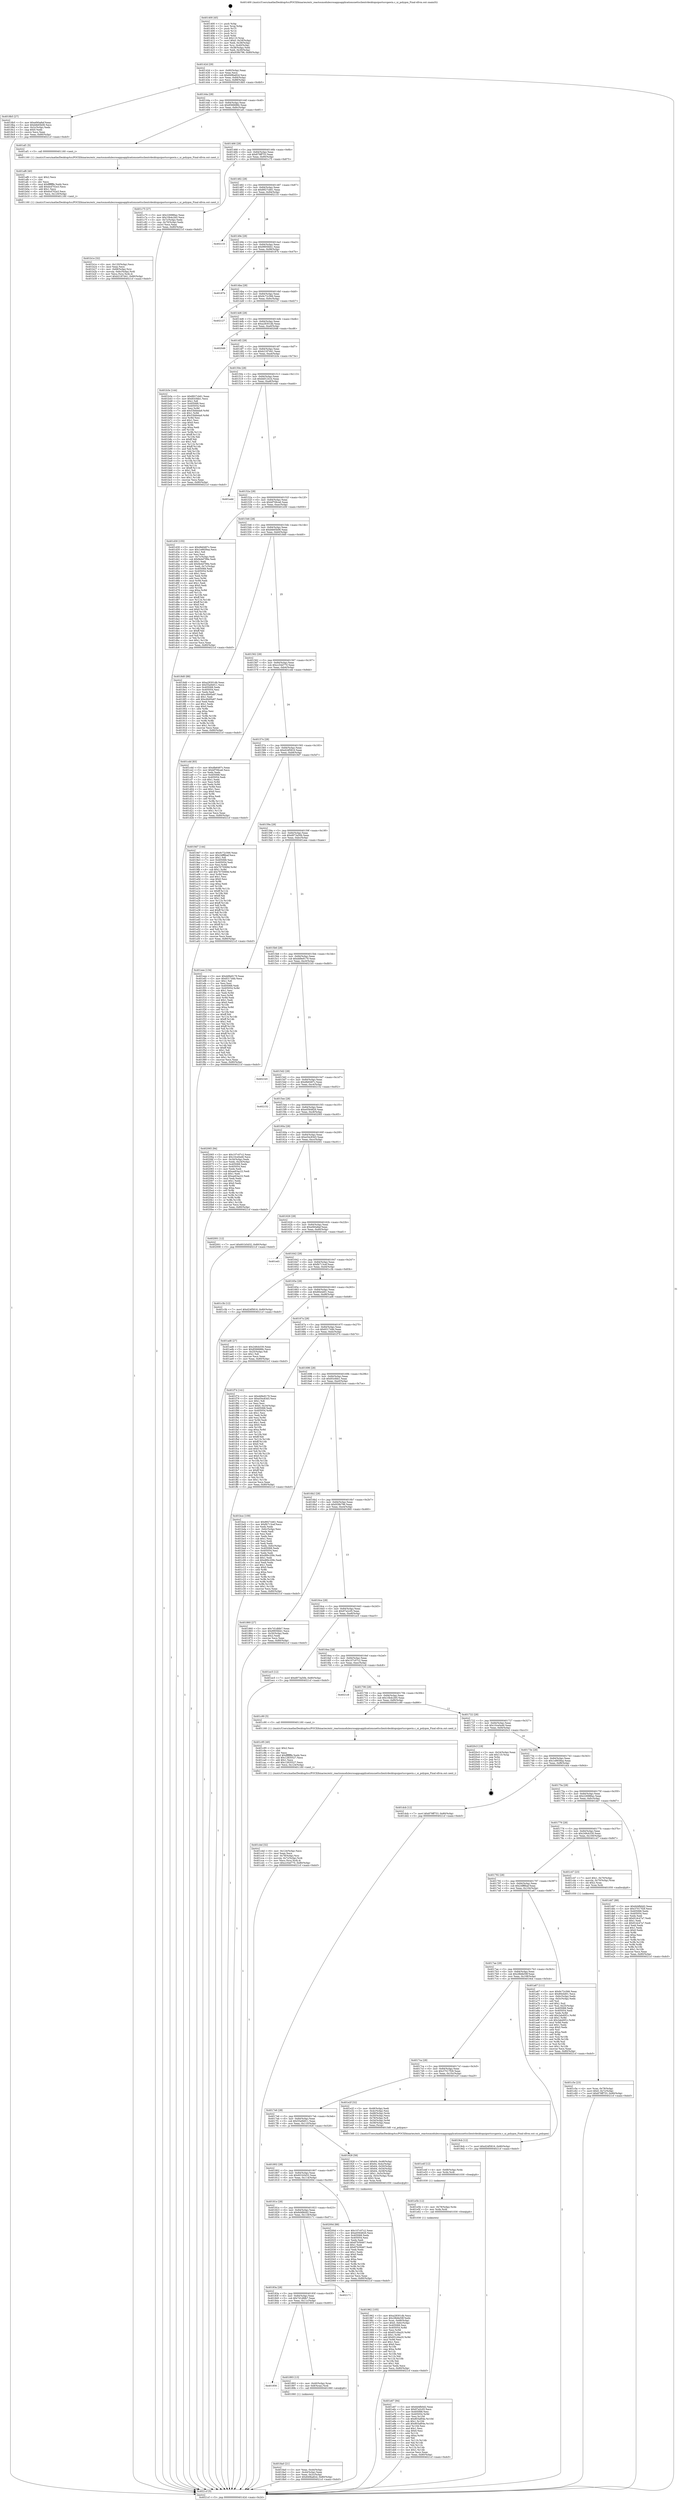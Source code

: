 digraph "0x401400" {
  label = "0x401400 (/mnt/c/Users/mathe/Desktop/tcc/POCII/binaries/extr_reactosmodulesrosappsapplicationsnettsclientrdesktopuiportssvgawin.c_ui_polygon_Final-ollvm.out::main(0))"
  labelloc = "t"
  node[shape=record]

  Entry [label="",width=0.3,height=0.3,shape=circle,fillcolor=black,style=filled]
  "0x40142d" [label="{
     0x40142d [29]\l
     | [instrs]\l
     &nbsp;&nbsp;0x40142d \<+3\>: mov -0x80(%rbp),%eax\l
     &nbsp;&nbsp;0x401430 \<+2\>: mov %eax,%ecx\l
     &nbsp;&nbsp;0x401432 \<+6\>: sub $0x849ba82d,%ecx\l
     &nbsp;&nbsp;0x401438 \<+6\>: mov %eax,-0x84(%rbp)\l
     &nbsp;&nbsp;0x40143e \<+6\>: mov %ecx,-0x88(%rbp)\l
     &nbsp;&nbsp;0x401444 \<+6\>: je 00000000004018b5 \<main+0x4b5\>\l
  }"]
  "0x4018b5" [label="{
     0x4018b5 [27]\l
     | [instrs]\l
     &nbsp;&nbsp;0x4018b5 \<+5\>: mov $0xef40a8af,%eax\l
     &nbsp;&nbsp;0x4018ba \<+5\>: mov $0xbfe65b06,%ecx\l
     &nbsp;&nbsp;0x4018bf \<+3\>: mov -0x2c(%rbp),%edx\l
     &nbsp;&nbsp;0x4018c2 \<+3\>: cmp $0x0,%edx\l
     &nbsp;&nbsp;0x4018c5 \<+3\>: cmove %ecx,%eax\l
     &nbsp;&nbsp;0x4018c8 \<+3\>: mov %eax,-0x80(%rbp)\l
     &nbsp;&nbsp;0x4018cb \<+5\>: jmp 00000000004021cf \<main+0xdcf\>\l
  }"]
  "0x40144a" [label="{
     0x40144a [28]\l
     | [instrs]\l
     &nbsp;&nbsp;0x40144a \<+5\>: jmp 000000000040144f \<main+0x4f\>\l
     &nbsp;&nbsp;0x40144f \<+6\>: mov -0x84(%rbp),%eax\l
     &nbsp;&nbsp;0x401455 \<+5\>: sub $0x8566688c,%eax\l
     &nbsp;&nbsp;0x40145a \<+6\>: mov %eax,-0x8c(%rbp)\l
     &nbsp;&nbsp;0x401460 \<+6\>: je 0000000000401af1 \<main+0x6f1\>\l
  }"]
  Exit [label="",width=0.3,height=0.3,shape=circle,fillcolor=black,style=filled,peripheries=2]
  "0x401af1" [label="{
     0x401af1 [5]\l
     | [instrs]\l
     &nbsp;&nbsp;0x401af1 \<+5\>: call 0000000000401160 \<next_i\>\l
     | [calls]\l
     &nbsp;&nbsp;0x401160 \{1\} (/mnt/c/Users/mathe/Desktop/tcc/POCII/binaries/extr_reactosmodulesrosappsapplicationsnettsclientrdesktopuiportssvgawin.c_ui_polygon_Final-ollvm.out::next_i)\l
  }"]
  "0x401466" [label="{
     0x401466 [28]\l
     | [instrs]\l
     &nbsp;&nbsp;0x401466 \<+5\>: jmp 000000000040146b \<main+0x6b\>\l
     &nbsp;&nbsp;0x40146b \<+6\>: mov -0x84(%rbp),%eax\l
     &nbsp;&nbsp;0x401471 \<+5\>: sub $0x879ff753,%eax\l
     &nbsp;&nbsp;0x401476 \<+6\>: mov %eax,-0x90(%rbp)\l
     &nbsp;&nbsp;0x40147c \<+6\>: je 0000000000401c75 \<main+0x875\>\l
  }"]
  "0x401e67" [label="{
     0x401e67 [94]\l
     | [instrs]\l
     &nbsp;&nbsp;0x401e67 \<+5\>: mov $0x6d4fb0d2,%eax\l
     &nbsp;&nbsp;0x401e6c \<+5\>: mov $0x97a2c05,%ecx\l
     &nbsp;&nbsp;0x401e71 \<+7\>: mov 0x405068,%esi\l
     &nbsp;&nbsp;0x401e78 \<+8\>: mov 0x405054,%r9d\l
     &nbsp;&nbsp;0x401e80 \<+3\>: mov %esi,%r10d\l
     &nbsp;&nbsp;0x401e83 \<+7\>: sub $0x803af04e,%r10d\l
     &nbsp;&nbsp;0x401e8a \<+4\>: sub $0x1,%r10d\l
     &nbsp;&nbsp;0x401e8e \<+7\>: add $0x803af04e,%r10d\l
     &nbsp;&nbsp;0x401e95 \<+4\>: imul %r10d,%esi\l
     &nbsp;&nbsp;0x401e99 \<+3\>: and $0x1,%esi\l
     &nbsp;&nbsp;0x401e9c \<+3\>: cmp $0x0,%esi\l
     &nbsp;&nbsp;0x401e9f \<+4\>: sete %r11b\l
     &nbsp;&nbsp;0x401ea3 \<+4\>: cmp $0xa,%r9d\l
     &nbsp;&nbsp;0x401ea7 \<+3\>: setl %bl\l
     &nbsp;&nbsp;0x401eaa \<+3\>: mov %r11b,%r14b\l
     &nbsp;&nbsp;0x401ead \<+3\>: and %bl,%r14b\l
     &nbsp;&nbsp;0x401eb0 \<+3\>: xor %bl,%r11b\l
     &nbsp;&nbsp;0x401eb3 \<+3\>: or %r11b,%r14b\l
     &nbsp;&nbsp;0x401eb6 \<+4\>: test $0x1,%r14b\l
     &nbsp;&nbsp;0x401eba \<+3\>: cmovne %ecx,%eax\l
     &nbsp;&nbsp;0x401ebd \<+3\>: mov %eax,-0x80(%rbp)\l
     &nbsp;&nbsp;0x401ec0 \<+5\>: jmp 00000000004021cf \<main+0xdcf\>\l
  }"]
  "0x401c75" [label="{
     0x401c75 [27]\l
     | [instrs]\l
     &nbsp;&nbsp;0x401c75 \<+5\>: mov $0x226986ac,%eax\l
     &nbsp;&nbsp;0x401c7a \<+5\>: mov $0x10b4c265,%ecx\l
     &nbsp;&nbsp;0x401c7f \<+3\>: mov -0x7c(%rbp),%edx\l
     &nbsp;&nbsp;0x401c82 \<+3\>: cmp -0x70(%rbp),%edx\l
     &nbsp;&nbsp;0x401c85 \<+3\>: cmovl %ecx,%eax\l
     &nbsp;&nbsp;0x401c88 \<+3\>: mov %eax,-0x80(%rbp)\l
     &nbsp;&nbsp;0x401c8b \<+5\>: jmp 00000000004021cf \<main+0xdcf\>\l
  }"]
  "0x401482" [label="{
     0x401482 [28]\l
     | [instrs]\l
     &nbsp;&nbsp;0x401482 \<+5\>: jmp 0000000000401487 \<main+0x87\>\l
     &nbsp;&nbsp;0x401487 \<+6\>: mov -0x84(%rbp),%eax\l
     &nbsp;&nbsp;0x40148d \<+5\>: sub $0x8927cb61,%eax\l
     &nbsp;&nbsp;0x401492 \<+6\>: mov %eax,-0x94(%rbp)\l
     &nbsp;&nbsp;0x401498 \<+6\>: je 0000000000402133 \<main+0xd33\>\l
  }"]
  "0x401e5b" [label="{
     0x401e5b [12]\l
     | [instrs]\l
     &nbsp;&nbsp;0x401e5b \<+4\>: mov -0x78(%rbp),%rdx\l
     &nbsp;&nbsp;0x401e5f \<+3\>: mov %rdx,%rdi\l
     &nbsp;&nbsp;0x401e62 \<+5\>: call 0000000000401030 \<free@plt\>\l
     | [calls]\l
     &nbsp;&nbsp;0x401030 \{1\} (unknown)\l
  }"]
  "0x402133" [label="{
     0x402133\l
  }", style=dashed]
  "0x40149e" [label="{
     0x40149e [28]\l
     | [instrs]\l
     &nbsp;&nbsp;0x40149e \<+5\>: jmp 00000000004014a3 \<main+0xa3\>\l
     &nbsp;&nbsp;0x4014a3 \<+6\>: mov -0x84(%rbp),%eax\l
     &nbsp;&nbsp;0x4014a9 \<+5\>: sub $0x9905fd41,%eax\l
     &nbsp;&nbsp;0x4014ae \<+6\>: mov %eax,-0x98(%rbp)\l
     &nbsp;&nbsp;0x4014b4 \<+6\>: je 000000000040187b \<main+0x47b\>\l
  }"]
  "0x401e4f" [label="{
     0x401e4f [12]\l
     | [instrs]\l
     &nbsp;&nbsp;0x401e4f \<+4\>: mov -0x68(%rbp),%rdx\l
     &nbsp;&nbsp;0x401e53 \<+3\>: mov %rdx,%rdi\l
     &nbsp;&nbsp;0x401e56 \<+5\>: call 0000000000401030 \<free@plt\>\l
     | [calls]\l
     &nbsp;&nbsp;0x401030 \{1\} (unknown)\l
  }"]
  "0x40187b" [label="{
     0x40187b\l
  }", style=dashed]
  "0x4014ba" [label="{
     0x4014ba [28]\l
     | [instrs]\l
     &nbsp;&nbsp;0x4014ba \<+5\>: jmp 00000000004014bf \<main+0xbf\>\l
     &nbsp;&nbsp;0x4014bf \<+6\>: mov -0x84(%rbp),%eax\l
     &nbsp;&nbsp;0x4014c5 \<+5\>: sub $0x9c72c566,%eax\l
     &nbsp;&nbsp;0x4014ca \<+6\>: mov %eax,-0x9c(%rbp)\l
     &nbsp;&nbsp;0x4014d0 \<+6\>: je 0000000000402127 \<main+0xd27\>\l
  }"]
  "0x401cbd" [label="{
     0x401cbd [32]\l
     | [instrs]\l
     &nbsp;&nbsp;0x401cbd \<+6\>: mov -0x124(%rbp),%ecx\l
     &nbsp;&nbsp;0x401cc3 \<+3\>: imul %eax,%ecx\l
     &nbsp;&nbsp;0x401cc6 \<+4\>: mov -0x78(%rbp),%rsi\l
     &nbsp;&nbsp;0x401cca \<+4\>: movslq -0x7c(%rbp),%rdi\l
     &nbsp;&nbsp;0x401cce \<+3\>: mov %ecx,(%rsi,%rdi,4)\l
     &nbsp;&nbsp;0x401cd1 \<+7\>: movl $0xcc54d770,-0x80(%rbp)\l
     &nbsp;&nbsp;0x401cd8 \<+5\>: jmp 00000000004021cf \<main+0xdcf\>\l
  }"]
  "0x402127" [label="{
     0x402127\l
  }", style=dashed]
  "0x4014d6" [label="{
     0x4014d6 [28]\l
     | [instrs]\l
     &nbsp;&nbsp;0x4014d6 \<+5\>: jmp 00000000004014db \<main+0xdb\>\l
     &nbsp;&nbsp;0x4014db \<+6\>: mov -0x84(%rbp),%eax\l
     &nbsp;&nbsp;0x4014e1 \<+5\>: sub $0xa28301db,%eax\l
     &nbsp;&nbsp;0x4014e6 \<+6\>: mov %eax,-0xa0(%rbp)\l
     &nbsp;&nbsp;0x4014ec \<+6\>: je 00000000004020d6 \<main+0xcd6\>\l
  }"]
  "0x401c95" [label="{
     0x401c95 [40]\l
     | [instrs]\l
     &nbsp;&nbsp;0x401c95 \<+5\>: mov $0x2,%ecx\l
     &nbsp;&nbsp;0x401c9a \<+1\>: cltd\l
     &nbsp;&nbsp;0x401c9b \<+2\>: idiv %ecx\l
     &nbsp;&nbsp;0x401c9d \<+6\>: imul $0xfffffffe,%edx,%ecx\l
     &nbsp;&nbsp;0x401ca3 \<+6\>: sub $0x12835527,%ecx\l
     &nbsp;&nbsp;0x401ca9 \<+3\>: add $0x1,%ecx\l
     &nbsp;&nbsp;0x401cac \<+6\>: add $0x12835527,%ecx\l
     &nbsp;&nbsp;0x401cb2 \<+6\>: mov %ecx,-0x124(%rbp)\l
     &nbsp;&nbsp;0x401cb8 \<+5\>: call 0000000000401160 \<next_i\>\l
     | [calls]\l
     &nbsp;&nbsp;0x401160 \{1\} (/mnt/c/Users/mathe/Desktop/tcc/POCII/binaries/extr_reactosmodulesrosappsapplicationsnettsclientrdesktopuiportssvgawin.c_ui_polygon_Final-ollvm.out::next_i)\l
  }"]
  "0x4020d6" [label="{
     0x4020d6\l
  }", style=dashed]
  "0x4014f2" [label="{
     0x4014f2 [28]\l
     | [instrs]\l
     &nbsp;&nbsp;0x4014f2 \<+5\>: jmp 00000000004014f7 \<main+0xf7\>\l
     &nbsp;&nbsp;0x4014f7 \<+6\>: mov -0x84(%rbp),%eax\l
     &nbsp;&nbsp;0x4014fd \<+5\>: sub $0xb2187d41,%eax\l
     &nbsp;&nbsp;0x401502 \<+6\>: mov %eax,-0xa4(%rbp)\l
     &nbsp;&nbsp;0x401508 \<+6\>: je 0000000000401b3e \<main+0x73e\>\l
  }"]
  "0x401c5e" [label="{
     0x401c5e [23]\l
     | [instrs]\l
     &nbsp;&nbsp;0x401c5e \<+4\>: mov %rax,-0x78(%rbp)\l
     &nbsp;&nbsp;0x401c62 \<+7\>: movl $0x0,-0x7c(%rbp)\l
     &nbsp;&nbsp;0x401c69 \<+7\>: movl $0x879ff753,-0x80(%rbp)\l
     &nbsp;&nbsp;0x401c70 \<+5\>: jmp 00000000004021cf \<main+0xdcf\>\l
  }"]
  "0x401b3e" [label="{
     0x401b3e [144]\l
     | [instrs]\l
     &nbsp;&nbsp;0x401b3e \<+5\>: mov $0x8927cb61,%eax\l
     &nbsp;&nbsp;0x401b43 \<+5\>: mov $0x83c0bb1,%ecx\l
     &nbsp;&nbsp;0x401b48 \<+2\>: mov $0x1,%dl\l
     &nbsp;&nbsp;0x401b4a \<+7\>: mov 0x405068,%esi\l
     &nbsp;&nbsp;0x401b51 \<+7\>: mov 0x405054,%edi\l
     &nbsp;&nbsp;0x401b58 \<+3\>: mov %esi,%r8d\l
     &nbsp;&nbsp;0x401b5b \<+7\>: add $0x53bbbda9,%r8d\l
     &nbsp;&nbsp;0x401b62 \<+4\>: sub $0x1,%r8d\l
     &nbsp;&nbsp;0x401b66 \<+7\>: sub $0x53bbbda9,%r8d\l
     &nbsp;&nbsp;0x401b6d \<+4\>: imul %r8d,%esi\l
     &nbsp;&nbsp;0x401b71 \<+3\>: and $0x1,%esi\l
     &nbsp;&nbsp;0x401b74 \<+3\>: cmp $0x0,%esi\l
     &nbsp;&nbsp;0x401b77 \<+4\>: sete %r9b\l
     &nbsp;&nbsp;0x401b7b \<+3\>: cmp $0xa,%edi\l
     &nbsp;&nbsp;0x401b7e \<+4\>: setl %r10b\l
     &nbsp;&nbsp;0x401b82 \<+3\>: mov %r9b,%r11b\l
     &nbsp;&nbsp;0x401b85 \<+4\>: xor $0xff,%r11b\l
     &nbsp;&nbsp;0x401b89 \<+3\>: mov %r10b,%bl\l
     &nbsp;&nbsp;0x401b8c \<+3\>: xor $0xff,%bl\l
     &nbsp;&nbsp;0x401b8f \<+3\>: xor $0x1,%dl\l
     &nbsp;&nbsp;0x401b92 \<+3\>: mov %r11b,%r14b\l
     &nbsp;&nbsp;0x401b95 \<+4\>: and $0xff,%r14b\l
     &nbsp;&nbsp;0x401b99 \<+3\>: and %dl,%r9b\l
     &nbsp;&nbsp;0x401b9c \<+3\>: mov %bl,%r15b\l
     &nbsp;&nbsp;0x401b9f \<+4\>: and $0xff,%r15b\l
     &nbsp;&nbsp;0x401ba3 \<+3\>: and %dl,%r10b\l
     &nbsp;&nbsp;0x401ba6 \<+3\>: or %r9b,%r14b\l
     &nbsp;&nbsp;0x401ba9 \<+3\>: or %r10b,%r15b\l
     &nbsp;&nbsp;0x401bac \<+3\>: xor %r15b,%r14b\l
     &nbsp;&nbsp;0x401baf \<+3\>: or %bl,%r11b\l
     &nbsp;&nbsp;0x401bb2 \<+4\>: xor $0xff,%r11b\l
     &nbsp;&nbsp;0x401bb6 \<+3\>: or $0x1,%dl\l
     &nbsp;&nbsp;0x401bb9 \<+3\>: and %dl,%r11b\l
     &nbsp;&nbsp;0x401bbc \<+3\>: or %r11b,%r14b\l
     &nbsp;&nbsp;0x401bbf \<+4\>: test $0x1,%r14b\l
     &nbsp;&nbsp;0x401bc3 \<+3\>: cmovne %ecx,%eax\l
     &nbsp;&nbsp;0x401bc6 \<+3\>: mov %eax,-0x80(%rbp)\l
     &nbsp;&nbsp;0x401bc9 \<+5\>: jmp 00000000004021cf \<main+0xdcf\>\l
  }"]
  "0x40150e" [label="{
     0x40150e [28]\l
     | [instrs]\l
     &nbsp;&nbsp;0x40150e \<+5\>: jmp 0000000000401513 \<main+0x113\>\l
     &nbsp;&nbsp;0x401513 \<+6\>: mov -0x84(%rbp),%eax\l
     &nbsp;&nbsp;0x401519 \<+5\>: sub $0xbbf1241b,%eax\l
     &nbsp;&nbsp;0x40151e \<+6\>: mov %eax,-0xa8(%rbp)\l
     &nbsp;&nbsp;0x401524 \<+6\>: je 0000000000401edd \<main+0xadd\>\l
  }"]
  "0x401b1e" [label="{
     0x401b1e [32]\l
     | [instrs]\l
     &nbsp;&nbsp;0x401b1e \<+6\>: mov -0x120(%rbp),%ecx\l
     &nbsp;&nbsp;0x401b24 \<+3\>: imul %eax,%ecx\l
     &nbsp;&nbsp;0x401b27 \<+4\>: mov -0x68(%rbp),%rsi\l
     &nbsp;&nbsp;0x401b2b \<+4\>: movslq -0x6c(%rbp),%rdi\l
     &nbsp;&nbsp;0x401b2f \<+3\>: mov %ecx,(%rsi,%rdi,4)\l
     &nbsp;&nbsp;0x401b32 \<+7\>: movl $0xb2187d41,-0x80(%rbp)\l
     &nbsp;&nbsp;0x401b39 \<+5\>: jmp 00000000004021cf \<main+0xdcf\>\l
  }"]
  "0x401edd" [label="{
     0x401edd\l
  }", style=dashed]
  "0x40152a" [label="{
     0x40152a [28]\l
     | [instrs]\l
     &nbsp;&nbsp;0x40152a \<+5\>: jmp 000000000040152f \<main+0x12f\>\l
     &nbsp;&nbsp;0x40152f \<+6\>: mov -0x84(%rbp),%eax\l
     &nbsp;&nbsp;0x401535 \<+5\>: sub $0xbf706ca6,%eax\l
     &nbsp;&nbsp;0x40153a \<+6\>: mov %eax,-0xac(%rbp)\l
     &nbsp;&nbsp;0x401540 \<+6\>: je 0000000000401d30 \<main+0x930\>\l
  }"]
  "0x401af6" [label="{
     0x401af6 [40]\l
     | [instrs]\l
     &nbsp;&nbsp;0x401af6 \<+5\>: mov $0x2,%ecx\l
     &nbsp;&nbsp;0x401afb \<+1\>: cltd\l
     &nbsp;&nbsp;0x401afc \<+2\>: idiv %ecx\l
     &nbsp;&nbsp;0x401afe \<+6\>: imul $0xfffffffe,%edx,%ecx\l
     &nbsp;&nbsp;0x401b04 \<+6\>: add $0xdcd702e3,%ecx\l
     &nbsp;&nbsp;0x401b0a \<+3\>: add $0x1,%ecx\l
     &nbsp;&nbsp;0x401b0d \<+6\>: sub $0xdcd702e3,%ecx\l
     &nbsp;&nbsp;0x401b13 \<+6\>: mov %ecx,-0x120(%rbp)\l
     &nbsp;&nbsp;0x401b19 \<+5\>: call 0000000000401160 \<next_i\>\l
     | [calls]\l
     &nbsp;&nbsp;0x401160 \{1\} (/mnt/c/Users/mathe/Desktop/tcc/POCII/binaries/extr_reactosmodulesrosappsapplicationsnettsclientrdesktopuiportssvgawin.c_ui_polygon_Final-ollvm.out::next_i)\l
  }"]
  "0x401d30" [label="{
     0x401d30 [155]\l
     | [instrs]\l
     &nbsp;&nbsp;0x401d30 \<+5\>: mov $0xdfe6487c,%eax\l
     &nbsp;&nbsp;0x401d35 \<+5\>: mov $0x1e8939aa,%ecx\l
     &nbsp;&nbsp;0x401d3a \<+2\>: mov $0x1,%dl\l
     &nbsp;&nbsp;0x401d3c \<+2\>: xor %esi,%esi\l
     &nbsp;&nbsp;0x401d3e \<+3\>: mov -0x7c(%rbp),%edi\l
     &nbsp;&nbsp;0x401d41 \<+6\>: sub $0x9e4d799e,%edi\l
     &nbsp;&nbsp;0x401d47 \<+3\>: add $0x1,%edi\l
     &nbsp;&nbsp;0x401d4a \<+6\>: add $0x9e4d799e,%edi\l
     &nbsp;&nbsp;0x401d50 \<+3\>: mov %edi,-0x7c(%rbp)\l
     &nbsp;&nbsp;0x401d53 \<+7\>: mov 0x405068,%edi\l
     &nbsp;&nbsp;0x401d5a \<+8\>: mov 0x405054,%r8d\l
     &nbsp;&nbsp;0x401d62 \<+3\>: sub $0x1,%esi\l
     &nbsp;&nbsp;0x401d65 \<+3\>: mov %edi,%r9d\l
     &nbsp;&nbsp;0x401d68 \<+3\>: add %esi,%r9d\l
     &nbsp;&nbsp;0x401d6b \<+4\>: imul %r9d,%edi\l
     &nbsp;&nbsp;0x401d6f \<+3\>: and $0x1,%edi\l
     &nbsp;&nbsp;0x401d72 \<+3\>: cmp $0x0,%edi\l
     &nbsp;&nbsp;0x401d75 \<+4\>: sete %r10b\l
     &nbsp;&nbsp;0x401d79 \<+4\>: cmp $0xa,%r8d\l
     &nbsp;&nbsp;0x401d7d \<+4\>: setl %r11b\l
     &nbsp;&nbsp;0x401d81 \<+3\>: mov %r10b,%bl\l
     &nbsp;&nbsp;0x401d84 \<+3\>: xor $0xff,%bl\l
     &nbsp;&nbsp;0x401d87 \<+3\>: mov %r11b,%r14b\l
     &nbsp;&nbsp;0x401d8a \<+4\>: xor $0xff,%r14b\l
     &nbsp;&nbsp;0x401d8e \<+3\>: xor $0x0,%dl\l
     &nbsp;&nbsp;0x401d91 \<+3\>: mov %bl,%r15b\l
     &nbsp;&nbsp;0x401d94 \<+4\>: and $0x0,%r15b\l
     &nbsp;&nbsp;0x401d98 \<+3\>: and %dl,%r10b\l
     &nbsp;&nbsp;0x401d9b \<+3\>: mov %r14b,%r12b\l
     &nbsp;&nbsp;0x401d9e \<+4\>: and $0x0,%r12b\l
     &nbsp;&nbsp;0x401da2 \<+3\>: and %dl,%r11b\l
     &nbsp;&nbsp;0x401da5 \<+3\>: or %r10b,%r15b\l
     &nbsp;&nbsp;0x401da8 \<+3\>: or %r11b,%r12b\l
     &nbsp;&nbsp;0x401dab \<+3\>: xor %r12b,%r15b\l
     &nbsp;&nbsp;0x401dae \<+3\>: or %r14b,%bl\l
     &nbsp;&nbsp;0x401db1 \<+3\>: xor $0xff,%bl\l
     &nbsp;&nbsp;0x401db4 \<+3\>: or $0x0,%dl\l
     &nbsp;&nbsp;0x401db7 \<+2\>: and %dl,%bl\l
     &nbsp;&nbsp;0x401db9 \<+3\>: or %bl,%r15b\l
     &nbsp;&nbsp;0x401dbc \<+4\>: test $0x1,%r15b\l
     &nbsp;&nbsp;0x401dc0 \<+3\>: cmovne %ecx,%eax\l
     &nbsp;&nbsp;0x401dc3 \<+3\>: mov %eax,-0x80(%rbp)\l
     &nbsp;&nbsp;0x401dc6 \<+5\>: jmp 00000000004021cf \<main+0xdcf\>\l
  }"]
  "0x401546" [label="{
     0x401546 [28]\l
     | [instrs]\l
     &nbsp;&nbsp;0x401546 \<+5\>: jmp 000000000040154b \<main+0x14b\>\l
     &nbsp;&nbsp;0x40154b \<+6\>: mov -0x84(%rbp),%eax\l
     &nbsp;&nbsp;0x401551 \<+5\>: sub $0xbfe65b06,%eax\l
     &nbsp;&nbsp;0x401556 \<+6\>: mov %eax,-0xb0(%rbp)\l
     &nbsp;&nbsp;0x40155c \<+6\>: je 00000000004018d0 \<main+0x4d0\>\l
  }"]
  "0x401962" [label="{
     0x401962 [105]\l
     | [instrs]\l
     &nbsp;&nbsp;0x401962 \<+5\>: mov $0xa28301db,%ecx\l
     &nbsp;&nbsp;0x401967 \<+5\>: mov $0x28b8e59f,%edx\l
     &nbsp;&nbsp;0x40196c \<+4\>: mov %rax,-0x68(%rbp)\l
     &nbsp;&nbsp;0x401970 \<+7\>: movl $0x0,-0x6c(%rbp)\l
     &nbsp;&nbsp;0x401977 \<+7\>: mov 0x405068,%esi\l
     &nbsp;&nbsp;0x40197e \<+8\>: mov 0x405054,%r8d\l
     &nbsp;&nbsp;0x401986 \<+3\>: mov %esi,%r9d\l
     &nbsp;&nbsp;0x401989 \<+7\>: sub $0x651d4a20,%r9d\l
     &nbsp;&nbsp;0x401990 \<+4\>: sub $0x1,%r9d\l
     &nbsp;&nbsp;0x401994 \<+7\>: add $0x651d4a20,%r9d\l
     &nbsp;&nbsp;0x40199b \<+4\>: imul %r9d,%esi\l
     &nbsp;&nbsp;0x40199f \<+3\>: and $0x1,%esi\l
     &nbsp;&nbsp;0x4019a2 \<+3\>: cmp $0x0,%esi\l
     &nbsp;&nbsp;0x4019a5 \<+4\>: sete %r10b\l
     &nbsp;&nbsp;0x4019a9 \<+4\>: cmp $0xa,%r8d\l
     &nbsp;&nbsp;0x4019ad \<+4\>: setl %r11b\l
     &nbsp;&nbsp;0x4019b1 \<+3\>: mov %r10b,%bl\l
     &nbsp;&nbsp;0x4019b4 \<+3\>: and %r11b,%bl\l
     &nbsp;&nbsp;0x4019b7 \<+3\>: xor %r11b,%r10b\l
     &nbsp;&nbsp;0x4019ba \<+3\>: or %r10b,%bl\l
     &nbsp;&nbsp;0x4019bd \<+3\>: test $0x1,%bl\l
     &nbsp;&nbsp;0x4019c0 \<+3\>: cmovne %edx,%ecx\l
     &nbsp;&nbsp;0x4019c3 \<+3\>: mov %ecx,-0x80(%rbp)\l
     &nbsp;&nbsp;0x4019c6 \<+5\>: jmp 00000000004021cf \<main+0xdcf\>\l
  }"]
  "0x4018d0" [label="{
     0x4018d0 [88]\l
     | [instrs]\l
     &nbsp;&nbsp;0x4018d0 \<+5\>: mov $0xa28301db,%eax\l
     &nbsp;&nbsp;0x4018d5 \<+5\>: mov $0x55a0b911,%ecx\l
     &nbsp;&nbsp;0x4018da \<+7\>: mov 0x405068,%edx\l
     &nbsp;&nbsp;0x4018e1 \<+7\>: mov 0x405054,%esi\l
     &nbsp;&nbsp;0x4018e8 \<+2\>: mov %edx,%edi\l
     &nbsp;&nbsp;0x4018ea \<+6\>: sub $0xc6b95e87,%edi\l
     &nbsp;&nbsp;0x4018f0 \<+3\>: sub $0x1,%edi\l
     &nbsp;&nbsp;0x4018f3 \<+6\>: add $0xc6b95e87,%edi\l
     &nbsp;&nbsp;0x4018f9 \<+3\>: imul %edi,%edx\l
     &nbsp;&nbsp;0x4018fc \<+3\>: and $0x1,%edx\l
     &nbsp;&nbsp;0x4018ff \<+3\>: cmp $0x0,%edx\l
     &nbsp;&nbsp;0x401902 \<+4\>: sete %r8b\l
     &nbsp;&nbsp;0x401906 \<+3\>: cmp $0xa,%esi\l
     &nbsp;&nbsp;0x401909 \<+4\>: setl %r9b\l
     &nbsp;&nbsp;0x40190d \<+3\>: mov %r8b,%r10b\l
     &nbsp;&nbsp;0x401910 \<+3\>: and %r9b,%r10b\l
     &nbsp;&nbsp;0x401913 \<+3\>: xor %r9b,%r8b\l
     &nbsp;&nbsp;0x401916 \<+3\>: or %r8b,%r10b\l
     &nbsp;&nbsp;0x401919 \<+4\>: test $0x1,%r10b\l
     &nbsp;&nbsp;0x40191d \<+3\>: cmovne %ecx,%eax\l
     &nbsp;&nbsp;0x401920 \<+3\>: mov %eax,-0x80(%rbp)\l
     &nbsp;&nbsp;0x401923 \<+5\>: jmp 00000000004021cf \<main+0xdcf\>\l
  }"]
  "0x401562" [label="{
     0x401562 [28]\l
     | [instrs]\l
     &nbsp;&nbsp;0x401562 \<+5\>: jmp 0000000000401567 \<main+0x167\>\l
     &nbsp;&nbsp;0x401567 \<+6\>: mov -0x84(%rbp),%eax\l
     &nbsp;&nbsp;0x40156d \<+5\>: sub $0xcc54d770,%eax\l
     &nbsp;&nbsp;0x401572 \<+6\>: mov %eax,-0xb4(%rbp)\l
     &nbsp;&nbsp;0x401578 \<+6\>: je 0000000000401cdd \<main+0x8dd\>\l
  }"]
  "0x4018a0" [label="{
     0x4018a0 [21]\l
     | [instrs]\l
     &nbsp;&nbsp;0x4018a0 \<+3\>: mov %eax,-0x44(%rbp)\l
     &nbsp;&nbsp;0x4018a3 \<+3\>: mov -0x44(%rbp),%eax\l
     &nbsp;&nbsp;0x4018a6 \<+3\>: mov %eax,-0x2c(%rbp)\l
     &nbsp;&nbsp;0x4018a9 \<+7\>: movl $0x849ba82d,-0x80(%rbp)\l
     &nbsp;&nbsp;0x4018b0 \<+5\>: jmp 00000000004021cf \<main+0xdcf\>\l
  }"]
  "0x401cdd" [label="{
     0x401cdd [83]\l
     | [instrs]\l
     &nbsp;&nbsp;0x401cdd \<+5\>: mov $0xdfe6487c,%eax\l
     &nbsp;&nbsp;0x401ce2 \<+5\>: mov $0xbf706ca6,%ecx\l
     &nbsp;&nbsp;0x401ce7 \<+2\>: xor %edx,%edx\l
     &nbsp;&nbsp;0x401ce9 \<+7\>: mov 0x405068,%esi\l
     &nbsp;&nbsp;0x401cf0 \<+7\>: mov 0x405054,%edi\l
     &nbsp;&nbsp;0x401cf7 \<+3\>: sub $0x1,%edx\l
     &nbsp;&nbsp;0x401cfa \<+3\>: mov %esi,%r8d\l
     &nbsp;&nbsp;0x401cfd \<+3\>: add %edx,%r8d\l
     &nbsp;&nbsp;0x401d00 \<+4\>: imul %r8d,%esi\l
     &nbsp;&nbsp;0x401d04 \<+3\>: and $0x1,%esi\l
     &nbsp;&nbsp;0x401d07 \<+3\>: cmp $0x0,%esi\l
     &nbsp;&nbsp;0x401d0a \<+4\>: sete %r9b\l
     &nbsp;&nbsp;0x401d0e \<+3\>: cmp $0xa,%edi\l
     &nbsp;&nbsp;0x401d11 \<+4\>: setl %r10b\l
     &nbsp;&nbsp;0x401d15 \<+3\>: mov %r9b,%r11b\l
     &nbsp;&nbsp;0x401d18 \<+3\>: and %r10b,%r11b\l
     &nbsp;&nbsp;0x401d1b \<+3\>: xor %r10b,%r9b\l
     &nbsp;&nbsp;0x401d1e \<+3\>: or %r9b,%r11b\l
     &nbsp;&nbsp;0x401d21 \<+4\>: test $0x1,%r11b\l
     &nbsp;&nbsp;0x401d25 \<+3\>: cmovne %ecx,%eax\l
     &nbsp;&nbsp;0x401d28 \<+3\>: mov %eax,-0x80(%rbp)\l
     &nbsp;&nbsp;0x401d2b \<+5\>: jmp 00000000004021cf \<main+0xdcf\>\l
  }"]
  "0x40157e" [label="{
     0x40157e [28]\l
     | [instrs]\l
     &nbsp;&nbsp;0x40157e \<+5\>: jmp 0000000000401583 \<main+0x183\>\l
     &nbsp;&nbsp;0x401583 \<+6\>: mov -0x84(%rbp),%eax\l
     &nbsp;&nbsp;0x401589 \<+5\>: sub $0xd24f5816,%eax\l
     &nbsp;&nbsp;0x40158e \<+6\>: mov %eax,-0xb8(%rbp)\l
     &nbsp;&nbsp;0x401594 \<+6\>: je 00000000004019d7 \<main+0x5d7\>\l
  }"]
  "0x401856" [label="{
     0x401856\l
  }", style=dashed]
  "0x4019d7" [label="{
     0x4019d7 [144]\l
     | [instrs]\l
     &nbsp;&nbsp;0x4019d7 \<+5\>: mov $0x9c72c566,%eax\l
     &nbsp;&nbsp;0x4019dc \<+5\>: mov $0x24ff8baf,%ecx\l
     &nbsp;&nbsp;0x4019e1 \<+2\>: mov $0x1,%dl\l
     &nbsp;&nbsp;0x4019e3 \<+7\>: mov 0x405068,%esi\l
     &nbsp;&nbsp;0x4019ea \<+7\>: mov 0x405054,%edi\l
     &nbsp;&nbsp;0x4019f1 \<+3\>: mov %esi,%r8d\l
     &nbsp;&nbsp;0x4019f4 \<+7\>: sub $0x7675069d,%r8d\l
     &nbsp;&nbsp;0x4019fb \<+4\>: sub $0x1,%r8d\l
     &nbsp;&nbsp;0x4019ff \<+7\>: add $0x7675069d,%r8d\l
     &nbsp;&nbsp;0x401a06 \<+4\>: imul %r8d,%esi\l
     &nbsp;&nbsp;0x401a0a \<+3\>: and $0x1,%esi\l
     &nbsp;&nbsp;0x401a0d \<+3\>: cmp $0x0,%esi\l
     &nbsp;&nbsp;0x401a10 \<+4\>: sete %r9b\l
     &nbsp;&nbsp;0x401a14 \<+3\>: cmp $0xa,%edi\l
     &nbsp;&nbsp;0x401a17 \<+4\>: setl %r10b\l
     &nbsp;&nbsp;0x401a1b \<+3\>: mov %r9b,%r11b\l
     &nbsp;&nbsp;0x401a1e \<+4\>: xor $0xff,%r11b\l
     &nbsp;&nbsp;0x401a22 \<+3\>: mov %r10b,%bl\l
     &nbsp;&nbsp;0x401a25 \<+3\>: xor $0xff,%bl\l
     &nbsp;&nbsp;0x401a28 \<+3\>: xor $0x1,%dl\l
     &nbsp;&nbsp;0x401a2b \<+3\>: mov %r11b,%r14b\l
     &nbsp;&nbsp;0x401a2e \<+4\>: and $0xff,%r14b\l
     &nbsp;&nbsp;0x401a32 \<+3\>: and %dl,%r9b\l
     &nbsp;&nbsp;0x401a35 \<+3\>: mov %bl,%r15b\l
     &nbsp;&nbsp;0x401a38 \<+4\>: and $0xff,%r15b\l
     &nbsp;&nbsp;0x401a3c \<+3\>: and %dl,%r10b\l
     &nbsp;&nbsp;0x401a3f \<+3\>: or %r9b,%r14b\l
     &nbsp;&nbsp;0x401a42 \<+3\>: or %r10b,%r15b\l
     &nbsp;&nbsp;0x401a45 \<+3\>: xor %r15b,%r14b\l
     &nbsp;&nbsp;0x401a48 \<+3\>: or %bl,%r11b\l
     &nbsp;&nbsp;0x401a4b \<+4\>: xor $0xff,%r11b\l
     &nbsp;&nbsp;0x401a4f \<+3\>: or $0x1,%dl\l
     &nbsp;&nbsp;0x401a52 \<+3\>: and %dl,%r11b\l
     &nbsp;&nbsp;0x401a55 \<+3\>: or %r11b,%r14b\l
     &nbsp;&nbsp;0x401a58 \<+4\>: test $0x1,%r14b\l
     &nbsp;&nbsp;0x401a5c \<+3\>: cmovne %ecx,%eax\l
     &nbsp;&nbsp;0x401a5f \<+3\>: mov %eax,-0x80(%rbp)\l
     &nbsp;&nbsp;0x401a62 \<+5\>: jmp 00000000004021cf \<main+0xdcf\>\l
  }"]
  "0x40159a" [label="{
     0x40159a [28]\l
     | [instrs]\l
     &nbsp;&nbsp;0x40159a \<+5\>: jmp 000000000040159f \<main+0x19f\>\l
     &nbsp;&nbsp;0x40159f \<+6\>: mov -0x84(%rbp),%eax\l
     &nbsp;&nbsp;0x4015a5 \<+5\>: sub $0xd973a50b,%eax\l
     &nbsp;&nbsp;0x4015aa \<+6\>: mov %eax,-0xbc(%rbp)\l
     &nbsp;&nbsp;0x4015b0 \<+6\>: je 0000000000401eee \<main+0xaee\>\l
  }"]
  "0x401893" [label="{
     0x401893 [13]\l
     | [instrs]\l
     &nbsp;&nbsp;0x401893 \<+4\>: mov -0x40(%rbp),%rax\l
     &nbsp;&nbsp;0x401897 \<+4\>: mov 0x8(%rax),%rdi\l
     &nbsp;&nbsp;0x40189b \<+5\>: call 0000000000401060 \<atoi@plt\>\l
     | [calls]\l
     &nbsp;&nbsp;0x401060 \{1\} (unknown)\l
  }"]
  "0x401eee" [label="{
     0x401eee [134]\l
     | [instrs]\l
     &nbsp;&nbsp;0x401eee \<+5\>: mov $0xdd9e9179,%eax\l
     &nbsp;&nbsp;0x401ef3 \<+5\>: mov $0x8317d4b,%ecx\l
     &nbsp;&nbsp;0x401ef8 \<+2\>: mov $0x1,%dl\l
     &nbsp;&nbsp;0x401efa \<+2\>: xor %esi,%esi\l
     &nbsp;&nbsp;0x401efc \<+7\>: mov 0x405068,%edi\l
     &nbsp;&nbsp;0x401f03 \<+8\>: mov 0x405054,%r8d\l
     &nbsp;&nbsp;0x401f0b \<+3\>: sub $0x1,%esi\l
     &nbsp;&nbsp;0x401f0e \<+3\>: mov %edi,%r9d\l
     &nbsp;&nbsp;0x401f11 \<+3\>: add %esi,%r9d\l
     &nbsp;&nbsp;0x401f14 \<+4\>: imul %r9d,%edi\l
     &nbsp;&nbsp;0x401f18 \<+3\>: and $0x1,%edi\l
     &nbsp;&nbsp;0x401f1b \<+3\>: cmp $0x0,%edi\l
     &nbsp;&nbsp;0x401f1e \<+4\>: sete %r10b\l
     &nbsp;&nbsp;0x401f22 \<+4\>: cmp $0xa,%r8d\l
     &nbsp;&nbsp;0x401f26 \<+4\>: setl %r11b\l
     &nbsp;&nbsp;0x401f2a \<+3\>: mov %r10b,%bl\l
     &nbsp;&nbsp;0x401f2d \<+3\>: xor $0xff,%bl\l
     &nbsp;&nbsp;0x401f30 \<+3\>: mov %r11b,%r14b\l
     &nbsp;&nbsp;0x401f33 \<+4\>: xor $0xff,%r14b\l
     &nbsp;&nbsp;0x401f37 \<+3\>: xor $0x1,%dl\l
     &nbsp;&nbsp;0x401f3a \<+3\>: mov %bl,%r15b\l
     &nbsp;&nbsp;0x401f3d \<+4\>: and $0xff,%r15b\l
     &nbsp;&nbsp;0x401f41 \<+3\>: and %dl,%r10b\l
     &nbsp;&nbsp;0x401f44 \<+3\>: mov %r14b,%r12b\l
     &nbsp;&nbsp;0x401f47 \<+4\>: and $0xff,%r12b\l
     &nbsp;&nbsp;0x401f4b \<+3\>: and %dl,%r11b\l
     &nbsp;&nbsp;0x401f4e \<+3\>: or %r10b,%r15b\l
     &nbsp;&nbsp;0x401f51 \<+3\>: or %r11b,%r12b\l
     &nbsp;&nbsp;0x401f54 \<+3\>: xor %r12b,%r15b\l
     &nbsp;&nbsp;0x401f57 \<+3\>: or %r14b,%bl\l
     &nbsp;&nbsp;0x401f5a \<+3\>: xor $0xff,%bl\l
     &nbsp;&nbsp;0x401f5d \<+3\>: or $0x1,%dl\l
     &nbsp;&nbsp;0x401f60 \<+2\>: and %dl,%bl\l
     &nbsp;&nbsp;0x401f62 \<+3\>: or %bl,%r15b\l
     &nbsp;&nbsp;0x401f65 \<+4\>: test $0x1,%r15b\l
     &nbsp;&nbsp;0x401f69 \<+3\>: cmovne %ecx,%eax\l
     &nbsp;&nbsp;0x401f6c \<+3\>: mov %eax,-0x80(%rbp)\l
     &nbsp;&nbsp;0x401f6f \<+5\>: jmp 00000000004021cf \<main+0xdcf\>\l
  }"]
  "0x4015b6" [label="{
     0x4015b6 [28]\l
     | [instrs]\l
     &nbsp;&nbsp;0x4015b6 \<+5\>: jmp 00000000004015bb \<main+0x1bb\>\l
     &nbsp;&nbsp;0x4015bb \<+6\>: mov -0x84(%rbp),%eax\l
     &nbsp;&nbsp;0x4015c1 \<+5\>: sub $0xdd9e9179,%eax\l
     &nbsp;&nbsp;0x4015c6 \<+6\>: mov %eax,-0xc0(%rbp)\l
     &nbsp;&nbsp;0x4015cc \<+6\>: je 00000000004021b5 \<main+0xdb5\>\l
  }"]
  "0x40183a" [label="{
     0x40183a [28]\l
     | [instrs]\l
     &nbsp;&nbsp;0x40183a \<+5\>: jmp 000000000040183f \<main+0x43f\>\l
     &nbsp;&nbsp;0x40183f \<+6\>: mov -0x84(%rbp),%eax\l
     &nbsp;&nbsp;0x401845 \<+5\>: sub $0x7d1dfdb7,%eax\l
     &nbsp;&nbsp;0x40184a \<+6\>: mov %eax,-0x11c(%rbp)\l
     &nbsp;&nbsp;0x401850 \<+6\>: je 0000000000401893 \<main+0x493\>\l
  }"]
  "0x4021b5" [label="{
     0x4021b5\l
  }", style=dashed]
  "0x4015d2" [label="{
     0x4015d2 [28]\l
     | [instrs]\l
     &nbsp;&nbsp;0x4015d2 \<+5\>: jmp 00000000004015d7 \<main+0x1d7\>\l
     &nbsp;&nbsp;0x4015d7 \<+6\>: mov -0x84(%rbp),%eax\l
     &nbsp;&nbsp;0x4015dd \<+5\>: sub $0xdfe6487c,%eax\l
     &nbsp;&nbsp;0x4015e2 \<+6\>: mov %eax,-0xc4(%rbp)\l
     &nbsp;&nbsp;0x4015e8 \<+6\>: je 0000000000402152 \<main+0xd52\>\l
  }"]
  "0x402171" [label="{
     0x402171\l
  }", style=dashed]
  "0x402152" [label="{
     0x402152\l
  }", style=dashed]
  "0x4015ee" [label="{
     0x4015ee [28]\l
     | [instrs]\l
     &nbsp;&nbsp;0x4015ee \<+5\>: jmp 00000000004015f3 \<main+0x1f3\>\l
     &nbsp;&nbsp;0x4015f3 \<+6\>: mov -0x84(%rbp),%eax\l
     &nbsp;&nbsp;0x4015f9 \<+5\>: sub $0xe0564826,%eax\l
     &nbsp;&nbsp;0x4015fe \<+6\>: mov %eax,-0xc8(%rbp)\l
     &nbsp;&nbsp;0x401604 \<+6\>: je 0000000000402065 \<main+0xc65\>\l
  }"]
  "0x40181e" [label="{
     0x40181e [28]\l
     | [instrs]\l
     &nbsp;&nbsp;0x40181e \<+5\>: jmp 0000000000401823 \<main+0x423\>\l
     &nbsp;&nbsp;0x401823 \<+6\>: mov -0x84(%rbp),%eax\l
     &nbsp;&nbsp;0x401829 \<+5\>: sub $0x6d4fb0d2,%eax\l
     &nbsp;&nbsp;0x40182e \<+6\>: mov %eax,-0x118(%rbp)\l
     &nbsp;&nbsp;0x401834 \<+6\>: je 0000000000402171 \<main+0xd71\>\l
  }"]
  "0x402065" [label="{
     0x402065 [94]\l
     | [instrs]\l
     &nbsp;&nbsp;0x402065 \<+5\>: mov $0x107c07c2,%eax\l
     &nbsp;&nbsp;0x40206a \<+5\>: mov $0x10ce0a46,%ecx\l
     &nbsp;&nbsp;0x40206f \<+3\>: mov -0x34(%rbp),%edx\l
     &nbsp;&nbsp;0x402072 \<+3\>: mov %edx,-0x24(%rbp)\l
     &nbsp;&nbsp;0x402075 \<+7\>: mov 0x405068,%edx\l
     &nbsp;&nbsp;0x40207c \<+7\>: mov 0x405054,%esi\l
     &nbsp;&nbsp;0x402083 \<+2\>: mov %edx,%edi\l
     &nbsp;&nbsp;0x402085 \<+6\>: sub $0xae63ac22,%edi\l
     &nbsp;&nbsp;0x40208b \<+3\>: sub $0x1,%edi\l
     &nbsp;&nbsp;0x40208e \<+6\>: add $0xae63ac22,%edi\l
     &nbsp;&nbsp;0x402094 \<+3\>: imul %edi,%edx\l
     &nbsp;&nbsp;0x402097 \<+3\>: and $0x1,%edx\l
     &nbsp;&nbsp;0x40209a \<+3\>: cmp $0x0,%edx\l
     &nbsp;&nbsp;0x40209d \<+4\>: sete %r8b\l
     &nbsp;&nbsp;0x4020a1 \<+3\>: cmp $0xa,%esi\l
     &nbsp;&nbsp;0x4020a4 \<+4\>: setl %r9b\l
     &nbsp;&nbsp;0x4020a8 \<+3\>: mov %r8b,%r10b\l
     &nbsp;&nbsp;0x4020ab \<+3\>: and %r9b,%r10b\l
     &nbsp;&nbsp;0x4020ae \<+3\>: xor %r9b,%r8b\l
     &nbsp;&nbsp;0x4020b1 \<+3\>: or %r8b,%r10b\l
     &nbsp;&nbsp;0x4020b4 \<+4\>: test $0x1,%r10b\l
     &nbsp;&nbsp;0x4020b8 \<+3\>: cmovne %ecx,%eax\l
     &nbsp;&nbsp;0x4020bb \<+3\>: mov %eax,-0x80(%rbp)\l
     &nbsp;&nbsp;0x4020be \<+5\>: jmp 00000000004021cf \<main+0xdcf\>\l
  }"]
  "0x40160a" [label="{
     0x40160a [28]\l
     | [instrs]\l
     &nbsp;&nbsp;0x40160a \<+5\>: jmp 000000000040160f \<main+0x20f\>\l
     &nbsp;&nbsp;0x40160f \<+6\>: mov -0x84(%rbp),%eax\l
     &nbsp;&nbsp;0x401615 \<+5\>: sub $0xe54c83d3,%eax\l
     &nbsp;&nbsp;0x40161a \<+6\>: mov %eax,-0xcc(%rbp)\l
     &nbsp;&nbsp;0x401620 \<+6\>: je 0000000000402001 \<main+0xc01\>\l
  }"]
  "0x40200d" [label="{
     0x40200d [88]\l
     | [instrs]\l
     &nbsp;&nbsp;0x40200d \<+5\>: mov $0x107c07c2,%eax\l
     &nbsp;&nbsp;0x402012 \<+5\>: mov $0xe0564826,%ecx\l
     &nbsp;&nbsp;0x402017 \<+7\>: mov 0x405068,%edx\l
     &nbsp;&nbsp;0x40201e \<+7\>: mov 0x405054,%esi\l
     &nbsp;&nbsp;0x402025 \<+2\>: mov %edx,%edi\l
     &nbsp;&nbsp;0x402027 \<+6\>: add $0x87b59467,%edi\l
     &nbsp;&nbsp;0x40202d \<+3\>: sub $0x1,%edi\l
     &nbsp;&nbsp;0x402030 \<+6\>: sub $0x87b59467,%edi\l
     &nbsp;&nbsp;0x402036 \<+3\>: imul %edi,%edx\l
     &nbsp;&nbsp;0x402039 \<+3\>: and $0x1,%edx\l
     &nbsp;&nbsp;0x40203c \<+3\>: cmp $0x0,%edx\l
     &nbsp;&nbsp;0x40203f \<+4\>: sete %r8b\l
     &nbsp;&nbsp;0x402043 \<+3\>: cmp $0xa,%esi\l
     &nbsp;&nbsp;0x402046 \<+4\>: setl %r9b\l
     &nbsp;&nbsp;0x40204a \<+3\>: mov %r8b,%r10b\l
     &nbsp;&nbsp;0x40204d \<+3\>: and %r9b,%r10b\l
     &nbsp;&nbsp;0x402050 \<+3\>: xor %r9b,%r8b\l
     &nbsp;&nbsp;0x402053 \<+3\>: or %r8b,%r10b\l
     &nbsp;&nbsp;0x402056 \<+4\>: test $0x1,%r10b\l
     &nbsp;&nbsp;0x40205a \<+3\>: cmovne %ecx,%eax\l
     &nbsp;&nbsp;0x40205d \<+3\>: mov %eax,-0x80(%rbp)\l
     &nbsp;&nbsp;0x402060 \<+5\>: jmp 00000000004021cf \<main+0xdcf\>\l
  }"]
  "0x402001" [label="{
     0x402001 [12]\l
     | [instrs]\l
     &nbsp;&nbsp;0x402001 \<+7\>: movl $0x601b5d32,-0x80(%rbp)\l
     &nbsp;&nbsp;0x402008 \<+5\>: jmp 00000000004021cf \<main+0xdcf\>\l
  }"]
  "0x401626" [label="{
     0x401626 [28]\l
     | [instrs]\l
     &nbsp;&nbsp;0x401626 \<+5\>: jmp 000000000040162b \<main+0x22b\>\l
     &nbsp;&nbsp;0x40162b \<+6\>: mov -0x84(%rbp),%eax\l
     &nbsp;&nbsp;0x401631 \<+5\>: sub $0xef40a8af,%eax\l
     &nbsp;&nbsp;0x401636 \<+6\>: mov %eax,-0xd0(%rbp)\l
     &nbsp;&nbsp;0x40163c \<+6\>: je 0000000000401ed1 \<main+0xad1\>\l
  }"]
  "0x401802" [label="{
     0x401802 [28]\l
     | [instrs]\l
     &nbsp;&nbsp;0x401802 \<+5\>: jmp 0000000000401807 \<main+0x407\>\l
     &nbsp;&nbsp;0x401807 \<+6\>: mov -0x84(%rbp),%eax\l
     &nbsp;&nbsp;0x40180d \<+5\>: sub $0x601b5d32,%eax\l
     &nbsp;&nbsp;0x401812 \<+6\>: mov %eax,-0x114(%rbp)\l
     &nbsp;&nbsp;0x401818 \<+6\>: je 000000000040200d \<main+0xc0d\>\l
  }"]
  "0x401ed1" [label="{
     0x401ed1\l
  }", style=dashed]
  "0x401642" [label="{
     0x401642 [28]\l
     | [instrs]\l
     &nbsp;&nbsp;0x401642 \<+5\>: jmp 0000000000401647 \<main+0x247\>\l
     &nbsp;&nbsp;0x401647 \<+6\>: mov -0x84(%rbp),%eax\l
     &nbsp;&nbsp;0x40164d \<+5\>: sub $0xfb713cef,%eax\l
     &nbsp;&nbsp;0x401652 \<+6\>: mov %eax,-0xd4(%rbp)\l
     &nbsp;&nbsp;0x401658 \<+6\>: je 0000000000401c3b \<main+0x83b\>\l
  }"]
  "0x401928" [label="{
     0x401928 [58]\l
     | [instrs]\l
     &nbsp;&nbsp;0x401928 \<+7\>: movl $0x64,-0x48(%rbp)\l
     &nbsp;&nbsp;0x40192f \<+7\>: movl $0x64,-0x4c(%rbp)\l
     &nbsp;&nbsp;0x401936 \<+7\>: movl $0x64,-0x50(%rbp)\l
     &nbsp;&nbsp;0x40193d \<+7\>: movl $0x64,-0x54(%rbp)\l
     &nbsp;&nbsp;0x401944 \<+7\>: movl $0x64,-0x58(%rbp)\l
     &nbsp;&nbsp;0x40194b \<+7\>: movl $0x1,-0x5c(%rbp)\l
     &nbsp;&nbsp;0x401952 \<+4\>: movslq -0x5c(%rbp),%rax\l
     &nbsp;&nbsp;0x401956 \<+4\>: shl $0x2,%rax\l
     &nbsp;&nbsp;0x40195a \<+3\>: mov %rax,%rdi\l
     &nbsp;&nbsp;0x40195d \<+5\>: call 0000000000401050 \<malloc@plt\>\l
     | [calls]\l
     &nbsp;&nbsp;0x401050 \{1\} (unknown)\l
  }"]
  "0x401c3b" [label="{
     0x401c3b [12]\l
     | [instrs]\l
     &nbsp;&nbsp;0x401c3b \<+7\>: movl $0xd24f5816,-0x80(%rbp)\l
     &nbsp;&nbsp;0x401c42 \<+5\>: jmp 00000000004021cf \<main+0xdcf\>\l
  }"]
  "0x40165e" [label="{
     0x40165e [28]\l
     | [instrs]\l
     &nbsp;&nbsp;0x40165e \<+5\>: jmp 0000000000401663 \<main+0x263\>\l
     &nbsp;&nbsp;0x401663 \<+6\>: mov -0x84(%rbp),%eax\l
     &nbsp;&nbsp;0x401669 \<+5\>: sub $0x80e4d01,%eax\l
     &nbsp;&nbsp;0x40166e \<+6\>: mov %eax,-0xd8(%rbp)\l
     &nbsp;&nbsp;0x401674 \<+6\>: je 0000000000401ad6 \<main+0x6d6\>\l
  }"]
  "0x4017e6" [label="{
     0x4017e6 [28]\l
     | [instrs]\l
     &nbsp;&nbsp;0x4017e6 \<+5\>: jmp 00000000004017eb \<main+0x3eb\>\l
     &nbsp;&nbsp;0x4017eb \<+6\>: mov -0x84(%rbp),%eax\l
     &nbsp;&nbsp;0x4017f1 \<+5\>: sub $0x55a0b911,%eax\l
     &nbsp;&nbsp;0x4017f6 \<+6\>: mov %eax,-0x110(%rbp)\l
     &nbsp;&nbsp;0x4017fc \<+6\>: je 0000000000401928 \<main+0x528\>\l
  }"]
  "0x401ad6" [label="{
     0x401ad6 [27]\l
     | [instrs]\l
     &nbsp;&nbsp;0x401ad6 \<+5\>: mov $0x249cb330,%eax\l
     &nbsp;&nbsp;0x401adb \<+5\>: mov $0x8566688c,%ecx\l
     &nbsp;&nbsp;0x401ae0 \<+3\>: mov -0x25(%rbp),%dl\l
     &nbsp;&nbsp;0x401ae3 \<+3\>: test $0x1,%dl\l
     &nbsp;&nbsp;0x401ae6 \<+3\>: cmovne %ecx,%eax\l
     &nbsp;&nbsp;0x401ae9 \<+3\>: mov %eax,-0x80(%rbp)\l
     &nbsp;&nbsp;0x401aec \<+5\>: jmp 00000000004021cf \<main+0xdcf\>\l
  }"]
  "0x40167a" [label="{
     0x40167a [28]\l
     | [instrs]\l
     &nbsp;&nbsp;0x40167a \<+5\>: jmp 000000000040167f \<main+0x27f\>\l
     &nbsp;&nbsp;0x40167f \<+6\>: mov -0x84(%rbp),%eax\l
     &nbsp;&nbsp;0x401685 \<+5\>: sub $0x8317d4b,%eax\l
     &nbsp;&nbsp;0x40168a \<+6\>: mov %eax,-0xdc(%rbp)\l
     &nbsp;&nbsp;0x401690 \<+6\>: je 0000000000401f74 \<main+0xb74\>\l
  }"]
  "0x401e2f" [label="{
     0x401e2f [32]\l
     | [instrs]\l
     &nbsp;&nbsp;0x401e2f \<+3\>: mov -0x48(%rbp),%edi\l
     &nbsp;&nbsp;0x401e32 \<+3\>: mov -0x4c(%rbp),%esi\l
     &nbsp;&nbsp;0x401e35 \<+4\>: mov -0x68(%rbp),%rdx\l
     &nbsp;&nbsp;0x401e39 \<+3\>: mov -0x50(%rbp),%ecx\l
     &nbsp;&nbsp;0x401e3c \<+4\>: mov -0x78(%rbp),%r8\l
     &nbsp;&nbsp;0x401e40 \<+4\>: mov -0x54(%rbp),%r9d\l
     &nbsp;&nbsp;0x401e44 \<+3\>: mov -0x58(%rbp),%eax\l
     &nbsp;&nbsp;0x401e47 \<+3\>: mov %eax,(%rsp)\l
     &nbsp;&nbsp;0x401e4a \<+5\>: call 00000000004013d0 \<ui_polygon\>\l
     | [calls]\l
     &nbsp;&nbsp;0x4013d0 \{1\} (/mnt/c/Users/mathe/Desktop/tcc/POCII/binaries/extr_reactosmodulesrosappsapplicationsnettsclientrdesktopuiportssvgawin.c_ui_polygon_Final-ollvm.out::ui_polygon)\l
  }"]
  "0x401f74" [label="{
     0x401f74 [141]\l
     | [instrs]\l
     &nbsp;&nbsp;0x401f74 \<+5\>: mov $0xdd9e9179,%eax\l
     &nbsp;&nbsp;0x401f79 \<+5\>: mov $0xe54c83d3,%ecx\l
     &nbsp;&nbsp;0x401f7e \<+2\>: mov $0x1,%dl\l
     &nbsp;&nbsp;0x401f80 \<+2\>: xor %esi,%esi\l
     &nbsp;&nbsp;0x401f82 \<+7\>: movl $0x0,-0x34(%rbp)\l
     &nbsp;&nbsp;0x401f89 \<+7\>: mov 0x405068,%edi\l
     &nbsp;&nbsp;0x401f90 \<+8\>: mov 0x405054,%r8d\l
     &nbsp;&nbsp;0x401f98 \<+3\>: sub $0x1,%esi\l
     &nbsp;&nbsp;0x401f9b \<+3\>: mov %edi,%r9d\l
     &nbsp;&nbsp;0x401f9e \<+3\>: add %esi,%r9d\l
     &nbsp;&nbsp;0x401fa1 \<+4\>: imul %r9d,%edi\l
     &nbsp;&nbsp;0x401fa5 \<+3\>: and $0x1,%edi\l
     &nbsp;&nbsp;0x401fa8 \<+3\>: cmp $0x0,%edi\l
     &nbsp;&nbsp;0x401fab \<+4\>: sete %r10b\l
     &nbsp;&nbsp;0x401faf \<+4\>: cmp $0xa,%r8d\l
     &nbsp;&nbsp;0x401fb3 \<+4\>: setl %r11b\l
     &nbsp;&nbsp;0x401fb7 \<+3\>: mov %r10b,%bl\l
     &nbsp;&nbsp;0x401fba \<+3\>: xor $0xff,%bl\l
     &nbsp;&nbsp;0x401fbd \<+3\>: mov %r11b,%r14b\l
     &nbsp;&nbsp;0x401fc0 \<+4\>: xor $0xff,%r14b\l
     &nbsp;&nbsp;0x401fc4 \<+3\>: xor $0x0,%dl\l
     &nbsp;&nbsp;0x401fc7 \<+3\>: mov %bl,%r15b\l
     &nbsp;&nbsp;0x401fca \<+4\>: and $0x0,%r15b\l
     &nbsp;&nbsp;0x401fce \<+3\>: and %dl,%r10b\l
     &nbsp;&nbsp;0x401fd1 \<+3\>: mov %r14b,%r12b\l
     &nbsp;&nbsp;0x401fd4 \<+4\>: and $0x0,%r12b\l
     &nbsp;&nbsp;0x401fd8 \<+3\>: and %dl,%r11b\l
     &nbsp;&nbsp;0x401fdb \<+3\>: or %r10b,%r15b\l
     &nbsp;&nbsp;0x401fde \<+3\>: or %r11b,%r12b\l
     &nbsp;&nbsp;0x401fe1 \<+3\>: xor %r12b,%r15b\l
     &nbsp;&nbsp;0x401fe4 \<+3\>: or %r14b,%bl\l
     &nbsp;&nbsp;0x401fe7 \<+3\>: xor $0xff,%bl\l
     &nbsp;&nbsp;0x401fea \<+3\>: or $0x0,%dl\l
     &nbsp;&nbsp;0x401fed \<+2\>: and %dl,%bl\l
     &nbsp;&nbsp;0x401fef \<+3\>: or %bl,%r15b\l
     &nbsp;&nbsp;0x401ff2 \<+4\>: test $0x1,%r15b\l
     &nbsp;&nbsp;0x401ff6 \<+3\>: cmovne %ecx,%eax\l
     &nbsp;&nbsp;0x401ff9 \<+3\>: mov %eax,-0x80(%rbp)\l
     &nbsp;&nbsp;0x401ffc \<+5\>: jmp 00000000004021cf \<main+0xdcf\>\l
  }"]
  "0x401696" [label="{
     0x401696 [28]\l
     | [instrs]\l
     &nbsp;&nbsp;0x401696 \<+5\>: jmp 000000000040169b \<main+0x29b\>\l
     &nbsp;&nbsp;0x40169b \<+6\>: mov -0x84(%rbp),%eax\l
     &nbsp;&nbsp;0x4016a1 \<+5\>: sub $0x83c0bb1,%eax\l
     &nbsp;&nbsp;0x4016a6 \<+6\>: mov %eax,-0xe0(%rbp)\l
     &nbsp;&nbsp;0x4016ac \<+6\>: je 0000000000401bce \<main+0x7ce\>\l
  }"]
  "0x4017ca" [label="{
     0x4017ca [28]\l
     | [instrs]\l
     &nbsp;&nbsp;0x4017ca \<+5\>: jmp 00000000004017cf \<main+0x3cf\>\l
     &nbsp;&nbsp;0x4017cf \<+6\>: mov -0x84(%rbp),%eax\l
     &nbsp;&nbsp;0x4017d5 \<+5\>: sub $0x37017f28,%eax\l
     &nbsp;&nbsp;0x4017da \<+6\>: mov %eax,-0x10c(%rbp)\l
     &nbsp;&nbsp;0x4017e0 \<+6\>: je 0000000000401e2f \<main+0xa2f\>\l
  }"]
  "0x401bce" [label="{
     0x401bce [109]\l
     | [instrs]\l
     &nbsp;&nbsp;0x401bce \<+5\>: mov $0x8927cb61,%eax\l
     &nbsp;&nbsp;0x401bd3 \<+5\>: mov $0xfb713cef,%ecx\l
     &nbsp;&nbsp;0x401bd8 \<+2\>: xor %edx,%edx\l
     &nbsp;&nbsp;0x401bda \<+3\>: mov -0x6c(%rbp),%esi\l
     &nbsp;&nbsp;0x401bdd \<+2\>: mov %edx,%edi\l
     &nbsp;&nbsp;0x401bdf \<+2\>: sub %esi,%edi\l
     &nbsp;&nbsp;0x401be1 \<+2\>: mov %edx,%esi\l
     &nbsp;&nbsp;0x401be3 \<+3\>: sub $0x1,%esi\l
     &nbsp;&nbsp;0x401be6 \<+2\>: add %esi,%edi\l
     &nbsp;&nbsp;0x401be8 \<+2\>: sub %edi,%edx\l
     &nbsp;&nbsp;0x401bea \<+3\>: mov %edx,-0x6c(%rbp)\l
     &nbsp;&nbsp;0x401bed \<+7\>: mov 0x405068,%edx\l
     &nbsp;&nbsp;0x401bf4 \<+7\>: mov 0x405054,%esi\l
     &nbsp;&nbsp;0x401bfb \<+2\>: mov %edx,%edi\l
     &nbsp;&nbsp;0x401bfd \<+6\>: add $0xd89c209c,%edi\l
     &nbsp;&nbsp;0x401c03 \<+3\>: sub $0x1,%edi\l
     &nbsp;&nbsp;0x401c06 \<+6\>: sub $0xd89c209c,%edi\l
     &nbsp;&nbsp;0x401c0c \<+3\>: imul %edi,%edx\l
     &nbsp;&nbsp;0x401c0f \<+3\>: and $0x1,%edx\l
     &nbsp;&nbsp;0x401c12 \<+3\>: cmp $0x0,%edx\l
     &nbsp;&nbsp;0x401c15 \<+4\>: sete %r8b\l
     &nbsp;&nbsp;0x401c19 \<+3\>: cmp $0xa,%esi\l
     &nbsp;&nbsp;0x401c1c \<+4\>: setl %r9b\l
     &nbsp;&nbsp;0x401c20 \<+3\>: mov %r8b,%r10b\l
     &nbsp;&nbsp;0x401c23 \<+3\>: and %r9b,%r10b\l
     &nbsp;&nbsp;0x401c26 \<+3\>: xor %r9b,%r8b\l
     &nbsp;&nbsp;0x401c29 \<+3\>: or %r8b,%r10b\l
     &nbsp;&nbsp;0x401c2c \<+4\>: test $0x1,%r10b\l
     &nbsp;&nbsp;0x401c30 \<+3\>: cmovne %ecx,%eax\l
     &nbsp;&nbsp;0x401c33 \<+3\>: mov %eax,-0x80(%rbp)\l
     &nbsp;&nbsp;0x401c36 \<+5\>: jmp 00000000004021cf \<main+0xdcf\>\l
  }"]
  "0x4016b2" [label="{
     0x4016b2 [28]\l
     | [instrs]\l
     &nbsp;&nbsp;0x4016b2 \<+5\>: jmp 00000000004016b7 \<main+0x2b7\>\l
     &nbsp;&nbsp;0x4016b7 \<+6\>: mov -0x84(%rbp),%eax\l
     &nbsp;&nbsp;0x4016bd \<+5\>: sub $0x939b796,%eax\l
     &nbsp;&nbsp;0x4016c2 \<+6\>: mov %eax,-0xe4(%rbp)\l
     &nbsp;&nbsp;0x4016c8 \<+6\>: je 0000000000401860 \<main+0x460\>\l
  }"]
  "0x4019cb" [label="{
     0x4019cb [12]\l
     | [instrs]\l
     &nbsp;&nbsp;0x4019cb \<+7\>: movl $0xd24f5816,-0x80(%rbp)\l
     &nbsp;&nbsp;0x4019d2 \<+5\>: jmp 00000000004021cf \<main+0xdcf\>\l
  }"]
  "0x401860" [label="{
     0x401860 [27]\l
     | [instrs]\l
     &nbsp;&nbsp;0x401860 \<+5\>: mov $0x7d1dfdb7,%eax\l
     &nbsp;&nbsp;0x401865 \<+5\>: mov $0x9905fd41,%ecx\l
     &nbsp;&nbsp;0x40186a \<+3\>: mov -0x30(%rbp),%edx\l
     &nbsp;&nbsp;0x40186d \<+3\>: cmp $0x2,%edx\l
     &nbsp;&nbsp;0x401870 \<+3\>: cmovne %ecx,%eax\l
     &nbsp;&nbsp;0x401873 \<+3\>: mov %eax,-0x80(%rbp)\l
     &nbsp;&nbsp;0x401876 \<+5\>: jmp 00000000004021cf \<main+0xdcf\>\l
  }"]
  "0x4016ce" [label="{
     0x4016ce [28]\l
     | [instrs]\l
     &nbsp;&nbsp;0x4016ce \<+5\>: jmp 00000000004016d3 \<main+0x2d3\>\l
     &nbsp;&nbsp;0x4016d3 \<+6\>: mov -0x84(%rbp),%eax\l
     &nbsp;&nbsp;0x4016d9 \<+5\>: sub $0x97a2c05,%eax\l
     &nbsp;&nbsp;0x4016de \<+6\>: mov %eax,-0xe8(%rbp)\l
     &nbsp;&nbsp;0x4016e4 \<+6\>: je 0000000000401ec5 \<main+0xac5\>\l
  }"]
  "0x4021cf" [label="{
     0x4021cf [5]\l
     | [instrs]\l
     &nbsp;&nbsp;0x4021cf \<+5\>: jmp 000000000040142d \<main+0x2d\>\l
  }"]
  "0x401400" [label="{
     0x401400 [45]\l
     | [instrs]\l
     &nbsp;&nbsp;0x401400 \<+1\>: push %rbp\l
     &nbsp;&nbsp;0x401401 \<+3\>: mov %rsp,%rbp\l
     &nbsp;&nbsp;0x401404 \<+2\>: push %r15\l
     &nbsp;&nbsp;0x401406 \<+2\>: push %r14\l
     &nbsp;&nbsp;0x401408 \<+2\>: push %r12\l
     &nbsp;&nbsp;0x40140a \<+1\>: push %rbx\l
     &nbsp;&nbsp;0x40140b \<+7\>: sub $0x110,%rsp\l
     &nbsp;&nbsp;0x401412 \<+7\>: movl $0x0,-0x34(%rbp)\l
     &nbsp;&nbsp;0x401419 \<+3\>: mov %edi,-0x38(%rbp)\l
     &nbsp;&nbsp;0x40141c \<+4\>: mov %rsi,-0x40(%rbp)\l
     &nbsp;&nbsp;0x401420 \<+3\>: mov -0x38(%rbp),%edi\l
     &nbsp;&nbsp;0x401423 \<+3\>: mov %edi,-0x30(%rbp)\l
     &nbsp;&nbsp;0x401426 \<+7\>: movl $0x939b796,-0x80(%rbp)\l
  }"]
  "0x4017ae" [label="{
     0x4017ae [28]\l
     | [instrs]\l
     &nbsp;&nbsp;0x4017ae \<+5\>: jmp 00000000004017b3 \<main+0x3b3\>\l
     &nbsp;&nbsp;0x4017b3 \<+6\>: mov -0x84(%rbp),%eax\l
     &nbsp;&nbsp;0x4017b9 \<+5\>: sub $0x28b8e59f,%eax\l
     &nbsp;&nbsp;0x4017be \<+6\>: mov %eax,-0x108(%rbp)\l
     &nbsp;&nbsp;0x4017c4 \<+6\>: je 00000000004019cb \<main+0x5cb\>\l
  }"]
  "0x401ec5" [label="{
     0x401ec5 [12]\l
     | [instrs]\l
     &nbsp;&nbsp;0x401ec5 \<+7\>: movl $0xd973a50b,-0x80(%rbp)\l
     &nbsp;&nbsp;0x401ecc \<+5\>: jmp 00000000004021cf \<main+0xdcf\>\l
  }"]
  "0x4016ea" [label="{
     0x4016ea [28]\l
     | [instrs]\l
     &nbsp;&nbsp;0x4016ea \<+5\>: jmp 00000000004016ef \<main+0x2ef\>\l
     &nbsp;&nbsp;0x4016ef \<+6\>: mov -0x84(%rbp),%eax\l
     &nbsp;&nbsp;0x4016f5 \<+5\>: sub $0x107c07c2,%eax\l
     &nbsp;&nbsp;0x4016fa \<+6\>: mov %eax,-0xec(%rbp)\l
     &nbsp;&nbsp;0x401700 \<+6\>: je 00000000004021c8 \<main+0xdc8\>\l
  }"]
  "0x401a67" [label="{
     0x401a67 [111]\l
     | [instrs]\l
     &nbsp;&nbsp;0x401a67 \<+5\>: mov $0x9c72c566,%eax\l
     &nbsp;&nbsp;0x401a6c \<+5\>: mov $0x80e4d01,%ecx\l
     &nbsp;&nbsp;0x401a71 \<+3\>: mov -0x6c(%rbp),%edx\l
     &nbsp;&nbsp;0x401a74 \<+3\>: cmp -0x5c(%rbp),%edx\l
     &nbsp;&nbsp;0x401a77 \<+4\>: setl %sil\l
     &nbsp;&nbsp;0x401a7b \<+4\>: and $0x1,%sil\l
     &nbsp;&nbsp;0x401a7f \<+4\>: mov %sil,-0x25(%rbp)\l
     &nbsp;&nbsp;0x401a83 \<+7\>: mov 0x405068,%edx\l
     &nbsp;&nbsp;0x401a8a \<+7\>: mov 0x405054,%edi\l
     &nbsp;&nbsp;0x401a91 \<+3\>: mov %edx,%r8d\l
     &nbsp;&nbsp;0x401a94 \<+7\>: add $0x2abd0f1c,%r8d\l
     &nbsp;&nbsp;0x401a9b \<+4\>: sub $0x1,%r8d\l
     &nbsp;&nbsp;0x401a9f \<+7\>: sub $0x2abd0f1c,%r8d\l
     &nbsp;&nbsp;0x401aa6 \<+4\>: imul %r8d,%edx\l
     &nbsp;&nbsp;0x401aaa \<+3\>: and $0x1,%edx\l
     &nbsp;&nbsp;0x401aad \<+3\>: cmp $0x0,%edx\l
     &nbsp;&nbsp;0x401ab0 \<+4\>: sete %sil\l
     &nbsp;&nbsp;0x401ab4 \<+3\>: cmp $0xa,%edi\l
     &nbsp;&nbsp;0x401ab7 \<+4\>: setl %r9b\l
     &nbsp;&nbsp;0x401abb \<+3\>: mov %sil,%r10b\l
     &nbsp;&nbsp;0x401abe \<+3\>: and %r9b,%r10b\l
     &nbsp;&nbsp;0x401ac1 \<+3\>: xor %r9b,%sil\l
     &nbsp;&nbsp;0x401ac4 \<+3\>: or %sil,%r10b\l
     &nbsp;&nbsp;0x401ac7 \<+4\>: test $0x1,%r10b\l
     &nbsp;&nbsp;0x401acb \<+3\>: cmovne %ecx,%eax\l
     &nbsp;&nbsp;0x401ace \<+3\>: mov %eax,-0x80(%rbp)\l
     &nbsp;&nbsp;0x401ad1 \<+5\>: jmp 00000000004021cf \<main+0xdcf\>\l
  }"]
  "0x4021c8" [label="{
     0x4021c8\l
  }", style=dashed]
  "0x401706" [label="{
     0x401706 [28]\l
     | [instrs]\l
     &nbsp;&nbsp;0x401706 \<+5\>: jmp 000000000040170b \<main+0x30b\>\l
     &nbsp;&nbsp;0x40170b \<+6\>: mov -0x84(%rbp),%eax\l
     &nbsp;&nbsp;0x401711 \<+5\>: sub $0x10b4c265,%eax\l
     &nbsp;&nbsp;0x401716 \<+6\>: mov %eax,-0xf0(%rbp)\l
     &nbsp;&nbsp;0x40171c \<+6\>: je 0000000000401c90 \<main+0x890\>\l
  }"]
  "0x401792" [label="{
     0x401792 [28]\l
     | [instrs]\l
     &nbsp;&nbsp;0x401792 \<+5\>: jmp 0000000000401797 \<main+0x397\>\l
     &nbsp;&nbsp;0x401797 \<+6\>: mov -0x84(%rbp),%eax\l
     &nbsp;&nbsp;0x40179d \<+5\>: sub $0x24ff8baf,%eax\l
     &nbsp;&nbsp;0x4017a2 \<+6\>: mov %eax,-0x104(%rbp)\l
     &nbsp;&nbsp;0x4017a8 \<+6\>: je 0000000000401a67 \<main+0x667\>\l
  }"]
  "0x401c90" [label="{
     0x401c90 [5]\l
     | [instrs]\l
     &nbsp;&nbsp;0x401c90 \<+5\>: call 0000000000401160 \<next_i\>\l
     | [calls]\l
     &nbsp;&nbsp;0x401160 \{1\} (/mnt/c/Users/mathe/Desktop/tcc/POCII/binaries/extr_reactosmodulesrosappsapplicationsnettsclientrdesktopuiportssvgawin.c_ui_polygon_Final-ollvm.out::next_i)\l
  }"]
  "0x401722" [label="{
     0x401722 [28]\l
     | [instrs]\l
     &nbsp;&nbsp;0x401722 \<+5\>: jmp 0000000000401727 \<main+0x327\>\l
     &nbsp;&nbsp;0x401727 \<+6\>: mov -0x84(%rbp),%eax\l
     &nbsp;&nbsp;0x40172d \<+5\>: sub $0x10ce0a46,%eax\l
     &nbsp;&nbsp;0x401732 \<+6\>: mov %eax,-0xf4(%rbp)\l
     &nbsp;&nbsp;0x401738 \<+6\>: je 00000000004020c3 \<main+0xcc3\>\l
  }"]
  "0x401c47" [label="{
     0x401c47 [23]\l
     | [instrs]\l
     &nbsp;&nbsp;0x401c47 \<+7\>: movl $0x1,-0x70(%rbp)\l
     &nbsp;&nbsp;0x401c4e \<+4\>: movslq -0x70(%rbp),%rax\l
     &nbsp;&nbsp;0x401c52 \<+4\>: shl $0x2,%rax\l
     &nbsp;&nbsp;0x401c56 \<+3\>: mov %rax,%rdi\l
     &nbsp;&nbsp;0x401c59 \<+5\>: call 0000000000401050 \<malloc@plt\>\l
     | [calls]\l
     &nbsp;&nbsp;0x401050 \{1\} (unknown)\l
  }"]
  "0x4020c3" [label="{
     0x4020c3 [19]\l
     | [instrs]\l
     &nbsp;&nbsp;0x4020c3 \<+3\>: mov -0x24(%rbp),%eax\l
     &nbsp;&nbsp;0x4020c6 \<+7\>: add $0x110,%rsp\l
     &nbsp;&nbsp;0x4020cd \<+1\>: pop %rbx\l
     &nbsp;&nbsp;0x4020ce \<+2\>: pop %r12\l
     &nbsp;&nbsp;0x4020d0 \<+2\>: pop %r14\l
     &nbsp;&nbsp;0x4020d2 \<+2\>: pop %r15\l
     &nbsp;&nbsp;0x4020d4 \<+1\>: pop %rbp\l
     &nbsp;&nbsp;0x4020d5 \<+1\>: ret\l
  }"]
  "0x40173e" [label="{
     0x40173e [28]\l
     | [instrs]\l
     &nbsp;&nbsp;0x40173e \<+5\>: jmp 0000000000401743 \<main+0x343\>\l
     &nbsp;&nbsp;0x401743 \<+6\>: mov -0x84(%rbp),%eax\l
     &nbsp;&nbsp;0x401749 \<+5\>: sub $0x1e8939aa,%eax\l
     &nbsp;&nbsp;0x40174e \<+6\>: mov %eax,-0xf8(%rbp)\l
     &nbsp;&nbsp;0x401754 \<+6\>: je 0000000000401dcb \<main+0x9cb\>\l
  }"]
  "0x401776" [label="{
     0x401776 [28]\l
     | [instrs]\l
     &nbsp;&nbsp;0x401776 \<+5\>: jmp 000000000040177b \<main+0x37b\>\l
     &nbsp;&nbsp;0x40177b \<+6\>: mov -0x84(%rbp),%eax\l
     &nbsp;&nbsp;0x401781 \<+5\>: sub $0x249cb330,%eax\l
     &nbsp;&nbsp;0x401786 \<+6\>: mov %eax,-0x100(%rbp)\l
     &nbsp;&nbsp;0x40178c \<+6\>: je 0000000000401c47 \<main+0x847\>\l
  }"]
  "0x401dcb" [label="{
     0x401dcb [12]\l
     | [instrs]\l
     &nbsp;&nbsp;0x401dcb \<+7\>: movl $0x879ff753,-0x80(%rbp)\l
     &nbsp;&nbsp;0x401dd2 \<+5\>: jmp 00000000004021cf \<main+0xdcf\>\l
  }"]
  "0x40175a" [label="{
     0x40175a [28]\l
     | [instrs]\l
     &nbsp;&nbsp;0x40175a \<+5\>: jmp 000000000040175f \<main+0x35f\>\l
     &nbsp;&nbsp;0x40175f \<+6\>: mov -0x84(%rbp),%eax\l
     &nbsp;&nbsp;0x401765 \<+5\>: sub $0x226986ac,%eax\l
     &nbsp;&nbsp;0x40176a \<+6\>: mov %eax,-0xfc(%rbp)\l
     &nbsp;&nbsp;0x401770 \<+6\>: je 0000000000401dd7 \<main+0x9d7\>\l
  }"]
  "0x401dd7" [label="{
     0x401dd7 [88]\l
     | [instrs]\l
     &nbsp;&nbsp;0x401dd7 \<+5\>: mov $0x6d4fb0d2,%eax\l
     &nbsp;&nbsp;0x401ddc \<+5\>: mov $0x37017f28,%ecx\l
     &nbsp;&nbsp;0x401de1 \<+7\>: mov 0x405068,%edx\l
     &nbsp;&nbsp;0x401de8 \<+7\>: mov 0x405054,%esi\l
     &nbsp;&nbsp;0x401def \<+2\>: mov %edx,%edi\l
     &nbsp;&nbsp;0x401df1 \<+6\>: add $0x91dc47a7,%edi\l
     &nbsp;&nbsp;0x401df7 \<+3\>: sub $0x1,%edi\l
     &nbsp;&nbsp;0x401dfa \<+6\>: sub $0x91dc47a7,%edi\l
     &nbsp;&nbsp;0x401e00 \<+3\>: imul %edi,%edx\l
     &nbsp;&nbsp;0x401e03 \<+3\>: and $0x1,%edx\l
     &nbsp;&nbsp;0x401e06 \<+3\>: cmp $0x0,%edx\l
     &nbsp;&nbsp;0x401e09 \<+4\>: sete %r8b\l
     &nbsp;&nbsp;0x401e0d \<+3\>: cmp $0xa,%esi\l
     &nbsp;&nbsp;0x401e10 \<+4\>: setl %r9b\l
     &nbsp;&nbsp;0x401e14 \<+3\>: mov %r8b,%r10b\l
     &nbsp;&nbsp;0x401e17 \<+3\>: and %r9b,%r10b\l
     &nbsp;&nbsp;0x401e1a \<+3\>: xor %r9b,%r8b\l
     &nbsp;&nbsp;0x401e1d \<+3\>: or %r8b,%r10b\l
     &nbsp;&nbsp;0x401e20 \<+4\>: test $0x1,%r10b\l
     &nbsp;&nbsp;0x401e24 \<+3\>: cmovne %ecx,%eax\l
     &nbsp;&nbsp;0x401e27 \<+3\>: mov %eax,-0x80(%rbp)\l
     &nbsp;&nbsp;0x401e2a \<+5\>: jmp 00000000004021cf \<main+0xdcf\>\l
  }"]
  Entry -> "0x401400" [label=" 1"]
  "0x40142d" -> "0x4018b5" [label=" 1"]
  "0x40142d" -> "0x40144a" [label=" 31"]
  "0x4020c3" -> Exit [label=" 1"]
  "0x40144a" -> "0x401af1" [label=" 1"]
  "0x40144a" -> "0x401466" [label=" 30"]
  "0x402065" -> "0x4021cf" [label=" 1"]
  "0x401466" -> "0x401c75" [label=" 2"]
  "0x401466" -> "0x401482" [label=" 28"]
  "0x40200d" -> "0x4021cf" [label=" 1"]
  "0x401482" -> "0x402133" [label=" 0"]
  "0x401482" -> "0x40149e" [label=" 28"]
  "0x402001" -> "0x4021cf" [label=" 1"]
  "0x40149e" -> "0x40187b" [label=" 0"]
  "0x40149e" -> "0x4014ba" [label=" 28"]
  "0x401f74" -> "0x4021cf" [label=" 1"]
  "0x4014ba" -> "0x402127" [label=" 0"]
  "0x4014ba" -> "0x4014d6" [label=" 28"]
  "0x401eee" -> "0x4021cf" [label=" 1"]
  "0x4014d6" -> "0x4020d6" [label=" 0"]
  "0x4014d6" -> "0x4014f2" [label=" 28"]
  "0x401ec5" -> "0x4021cf" [label=" 1"]
  "0x4014f2" -> "0x401b3e" [label=" 1"]
  "0x4014f2" -> "0x40150e" [label=" 27"]
  "0x401e67" -> "0x4021cf" [label=" 1"]
  "0x40150e" -> "0x401edd" [label=" 0"]
  "0x40150e" -> "0x40152a" [label=" 27"]
  "0x401e5b" -> "0x401e67" [label=" 1"]
  "0x40152a" -> "0x401d30" [label=" 1"]
  "0x40152a" -> "0x401546" [label=" 26"]
  "0x401e4f" -> "0x401e5b" [label=" 1"]
  "0x401546" -> "0x4018d0" [label=" 1"]
  "0x401546" -> "0x401562" [label=" 25"]
  "0x401e2f" -> "0x401e4f" [label=" 1"]
  "0x401562" -> "0x401cdd" [label=" 1"]
  "0x401562" -> "0x40157e" [label=" 24"]
  "0x401dd7" -> "0x4021cf" [label=" 1"]
  "0x40157e" -> "0x4019d7" [label=" 2"]
  "0x40157e" -> "0x40159a" [label=" 22"]
  "0x401dcb" -> "0x4021cf" [label=" 1"]
  "0x40159a" -> "0x401eee" [label=" 1"]
  "0x40159a" -> "0x4015b6" [label=" 21"]
  "0x401d30" -> "0x4021cf" [label=" 1"]
  "0x4015b6" -> "0x4021b5" [label=" 0"]
  "0x4015b6" -> "0x4015d2" [label=" 21"]
  "0x401cbd" -> "0x4021cf" [label=" 1"]
  "0x4015d2" -> "0x402152" [label=" 0"]
  "0x4015d2" -> "0x4015ee" [label=" 21"]
  "0x401c95" -> "0x401cbd" [label=" 1"]
  "0x4015ee" -> "0x402065" [label=" 1"]
  "0x4015ee" -> "0x40160a" [label=" 20"]
  "0x401c75" -> "0x4021cf" [label=" 2"]
  "0x40160a" -> "0x402001" [label=" 1"]
  "0x40160a" -> "0x401626" [label=" 19"]
  "0x401c5e" -> "0x4021cf" [label=" 1"]
  "0x401626" -> "0x401ed1" [label=" 0"]
  "0x401626" -> "0x401642" [label=" 19"]
  "0x401c3b" -> "0x4021cf" [label=" 1"]
  "0x401642" -> "0x401c3b" [label=" 1"]
  "0x401642" -> "0x40165e" [label=" 18"]
  "0x401bce" -> "0x4021cf" [label=" 1"]
  "0x40165e" -> "0x401ad6" [label=" 2"]
  "0x40165e" -> "0x40167a" [label=" 16"]
  "0x401b1e" -> "0x4021cf" [label=" 1"]
  "0x40167a" -> "0x401f74" [label=" 1"]
  "0x40167a" -> "0x401696" [label=" 15"]
  "0x401af6" -> "0x401b1e" [label=" 1"]
  "0x401696" -> "0x401bce" [label=" 1"]
  "0x401696" -> "0x4016b2" [label=" 14"]
  "0x401ad6" -> "0x4021cf" [label=" 2"]
  "0x4016b2" -> "0x401860" [label=" 1"]
  "0x4016b2" -> "0x4016ce" [label=" 13"]
  "0x401860" -> "0x4021cf" [label=" 1"]
  "0x401400" -> "0x40142d" [label=" 1"]
  "0x4021cf" -> "0x40142d" [label=" 31"]
  "0x401a67" -> "0x4021cf" [label=" 2"]
  "0x4016ce" -> "0x401ec5" [label=" 1"]
  "0x4016ce" -> "0x4016ea" [label=" 12"]
  "0x4019cb" -> "0x4021cf" [label=" 1"]
  "0x4016ea" -> "0x4021c8" [label=" 0"]
  "0x4016ea" -> "0x401706" [label=" 12"]
  "0x401962" -> "0x4021cf" [label=" 1"]
  "0x401706" -> "0x401c90" [label=" 1"]
  "0x401706" -> "0x401722" [label=" 11"]
  "0x4018d0" -> "0x4021cf" [label=" 1"]
  "0x401722" -> "0x4020c3" [label=" 1"]
  "0x401722" -> "0x40173e" [label=" 10"]
  "0x4018b5" -> "0x4021cf" [label=" 1"]
  "0x40173e" -> "0x401dcb" [label=" 1"]
  "0x40173e" -> "0x40175a" [label=" 9"]
  "0x401893" -> "0x4018a0" [label=" 1"]
  "0x40175a" -> "0x401dd7" [label=" 1"]
  "0x40175a" -> "0x401776" [label=" 8"]
  "0x4018a0" -> "0x4021cf" [label=" 1"]
  "0x401776" -> "0x401c47" [label=" 1"]
  "0x401776" -> "0x401792" [label=" 7"]
  "0x401928" -> "0x401962" [label=" 1"]
  "0x401792" -> "0x401a67" [label=" 2"]
  "0x401792" -> "0x4017ae" [label=" 5"]
  "0x4019d7" -> "0x4021cf" [label=" 2"]
  "0x4017ae" -> "0x4019cb" [label=" 1"]
  "0x4017ae" -> "0x4017ca" [label=" 4"]
  "0x401af1" -> "0x401af6" [label=" 1"]
  "0x4017ca" -> "0x401e2f" [label=" 1"]
  "0x4017ca" -> "0x4017e6" [label=" 3"]
  "0x401b3e" -> "0x4021cf" [label=" 1"]
  "0x4017e6" -> "0x401928" [label=" 1"]
  "0x4017e6" -> "0x401802" [label=" 2"]
  "0x401c47" -> "0x401c5e" [label=" 1"]
  "0x401802" -> "0x40200d" [label=" 1"]
  "0x401802" -> "0x40181e" [label=" 1"]
  "0x401c90" -> "0x401c95" [label=" 1"]
  "0x40181e" -> "0x402171" [label=" 0"]
  "0x40181e" -> "0x40183a" [label=" 1"]
  "0x401cdd" -> "0x4021cf" [label=" 1"]
  "0x40183a" -> "0x401893" [label=" 1"]
  "0x40183a" -> "0x401856" [label=" 0"]
}
